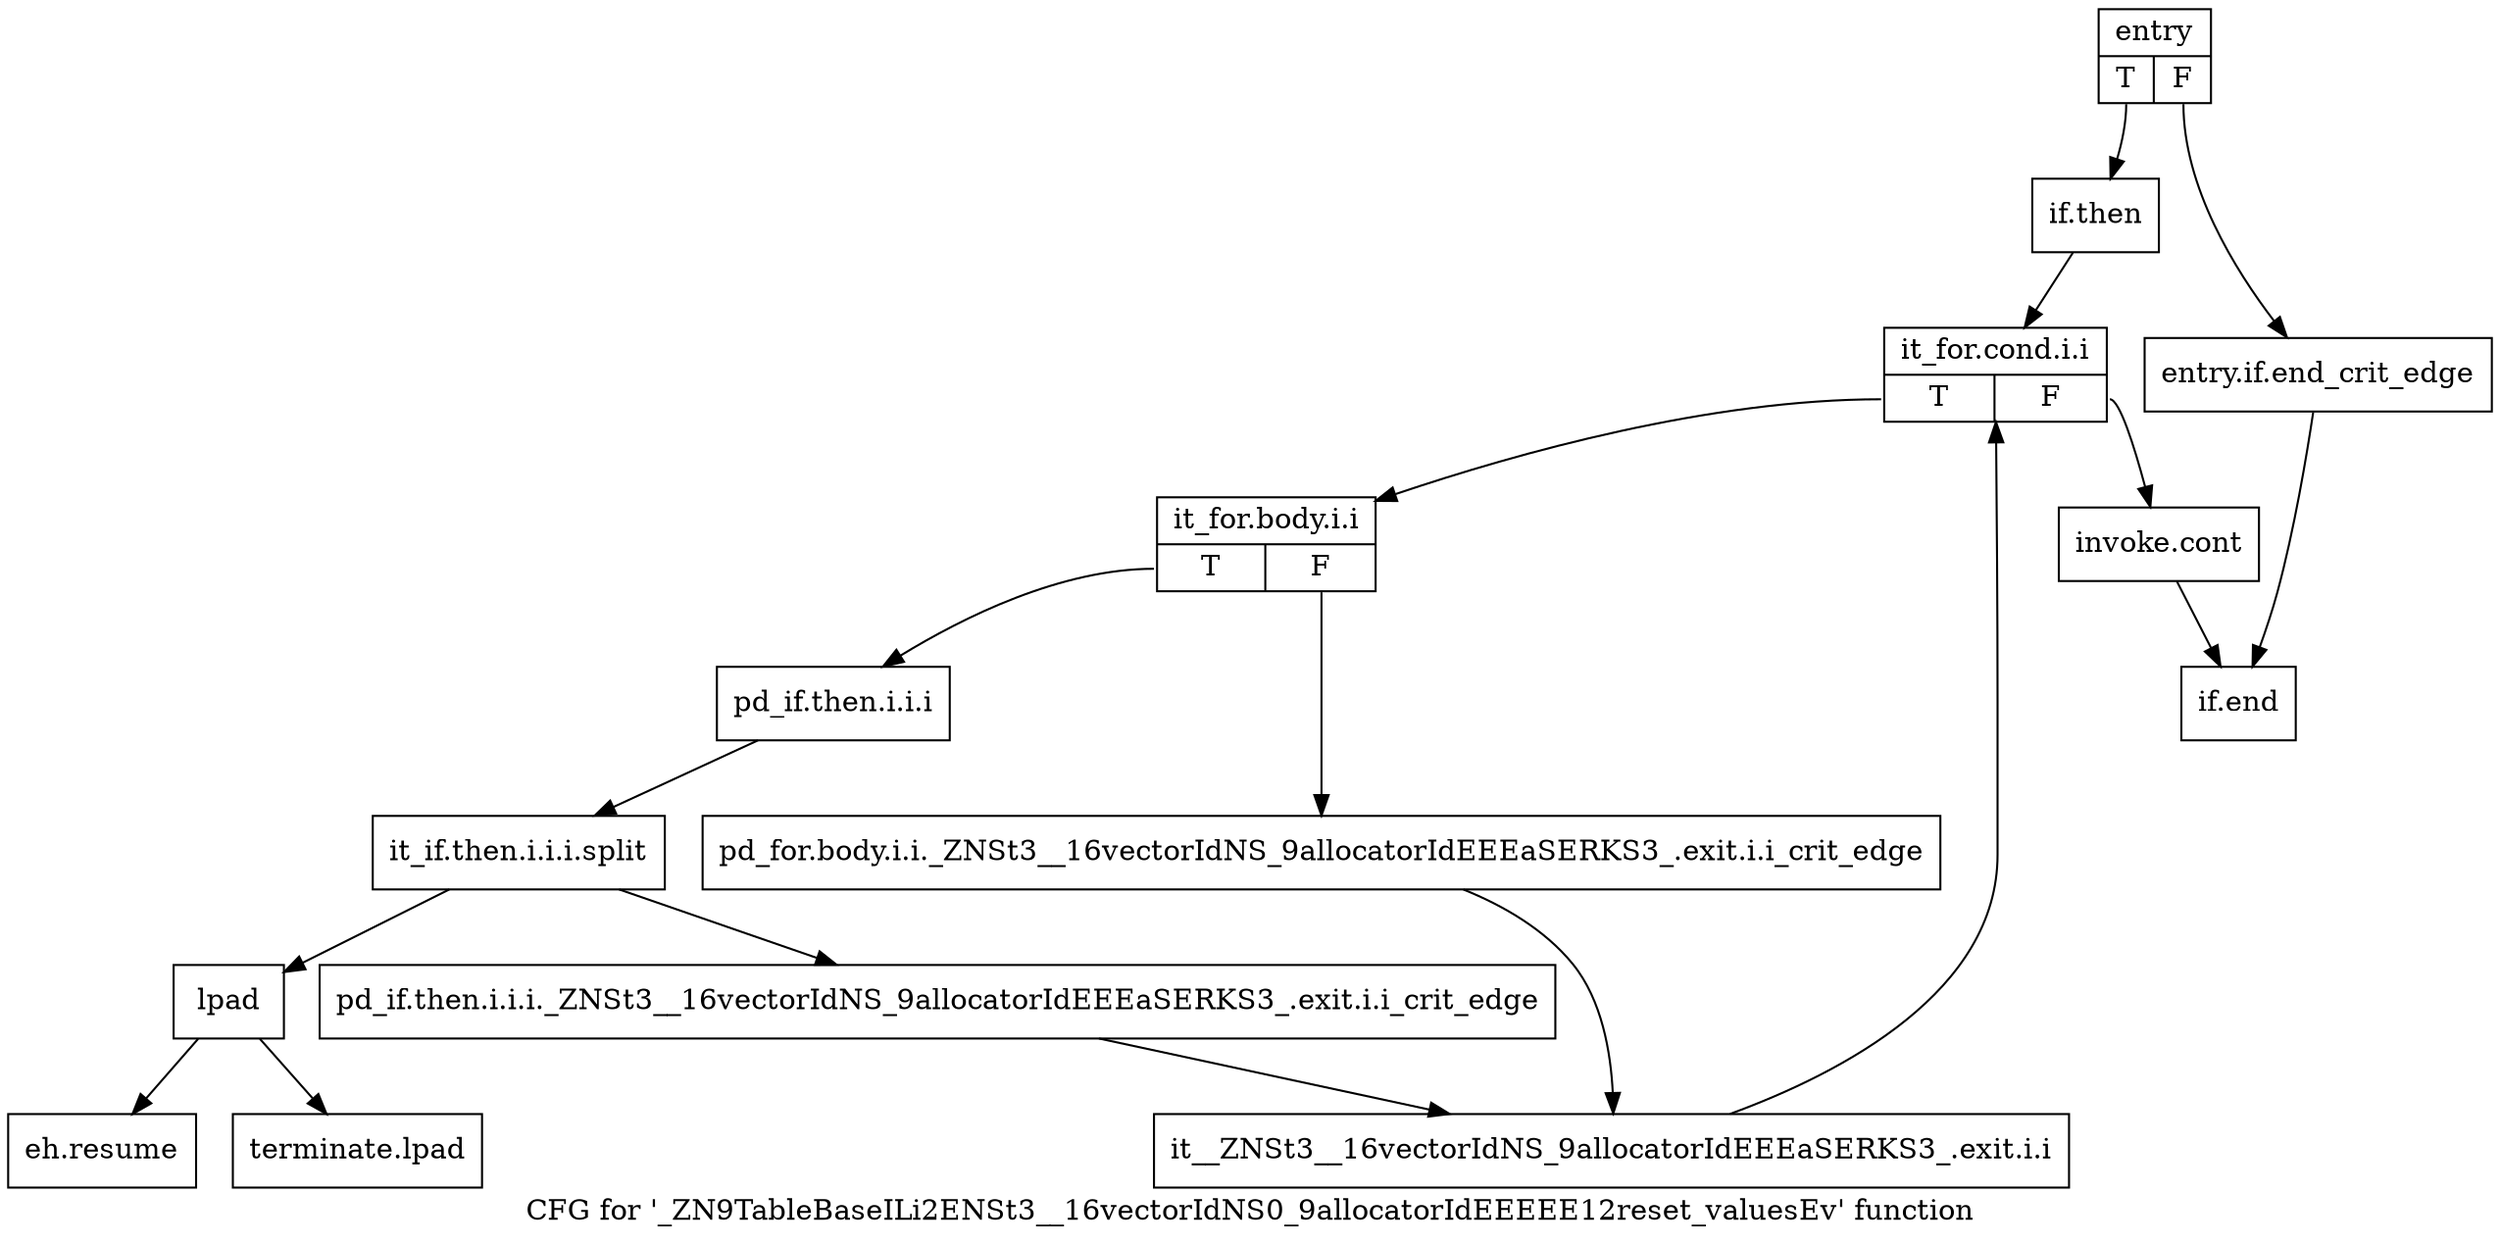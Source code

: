 digraph "CFG for '_ZN9TableBaseILi2ENSt3__16vectorIdNS0_9allocatorIdEEEEE12reset_valuesEv' function" {
	label="CFG for '_ZN9TableBaseILi2ENSt3__16vectorIdNS0_9allocatorIdEEEEE12reset_valuesEv' function";

	Node0x6e00040 [shape=record,label="{entry|{<s0>T|<s1>F}}"];
	Node0x6e00040:s0 -> Node0x6e000e0;
	Node0x6e00040:s1 -> Node0x6e00090;
	Node0x6e00090 [shape=record,label="{entry.if.end_crit_edge}"];
	Node0x6e00090 -> Node0x6e003b0;
	Node0x6e000e0 [shape=record,label="{if.then}"];
	Node0x6e000e0 -> Node0x6e00130;
	Node0x6e00130 [shape=record,label="{it_for.cond.i.i|{<s0>T|<s1>F}}"];
	Node0x6e00130:s0 -> Node0x6e00180;
	Node0x6e00130:s1 -> Node0x6e00310;
	Node0x6e00180 [shape=record,label="{it_for.body.i.i|{<s0>T|<s1>F}}"];
	Node0x6e00180:s0 -> Node0x6e00220;
	Node0x6e00180:s1 -> Node0x6e001d0;
	Node0x6e001d0 [shape=record,label="{pd_for.body.i.i._ZNSt3__16vectorIdNS_9allocatorIdEEEaSERKS3_.exit.i.i_crit_edge}"];
	Node0x6e001d0 -> Node0x6e002c0;
	Node0x6e00220 [shape=record,label="{pd_if.then.i.i.i}"];
	Node0x6e00220 -> Node0xafc6910;
	Node0xafc6910 [shape=record,label="{it_if.then.i.i.i.split}"];
	Node0xafc6910 -> Node0x6e00270;
	Node0xafc6910 -> Node0x6e00360;
	Node0x6e00270 [shape=record,label="{pd_if.then.i.i.i._ZNSt3__16vectorIdNS_9allocatorIdEEEaSERKS3_.exit.i.i_crit_edge}"];
	Node0x6e00270 -> Node0x6e002c0;
	Node0x6e002c0 [shape=record,label="{it__ZNSt3__16vectorIdNS_9allocatorIdEEEaSERKS3_.exit.i.i}"];
	Node0x6e002c0 -> Node0x6e00130;
	Node0x6e00310 [shape=record,label="{invoke.cont}"];
	Node0x6e00310 -> Node0x6e003b0;
	Node0x6e00360 [shape=record,label="{lpad}"];
	Node0x6e00360 -> Node0x6e00400;
	Node0x6e00360 -> Node0x6e00450;
	Node0x6e003b0 [shape=record,label="{if.end}"];
	Node0x6e00400 [shape=record,label="{eh.resume}"];
	Node0x6e00450 [shape=record,label="{terminate.lpad}"];
}
